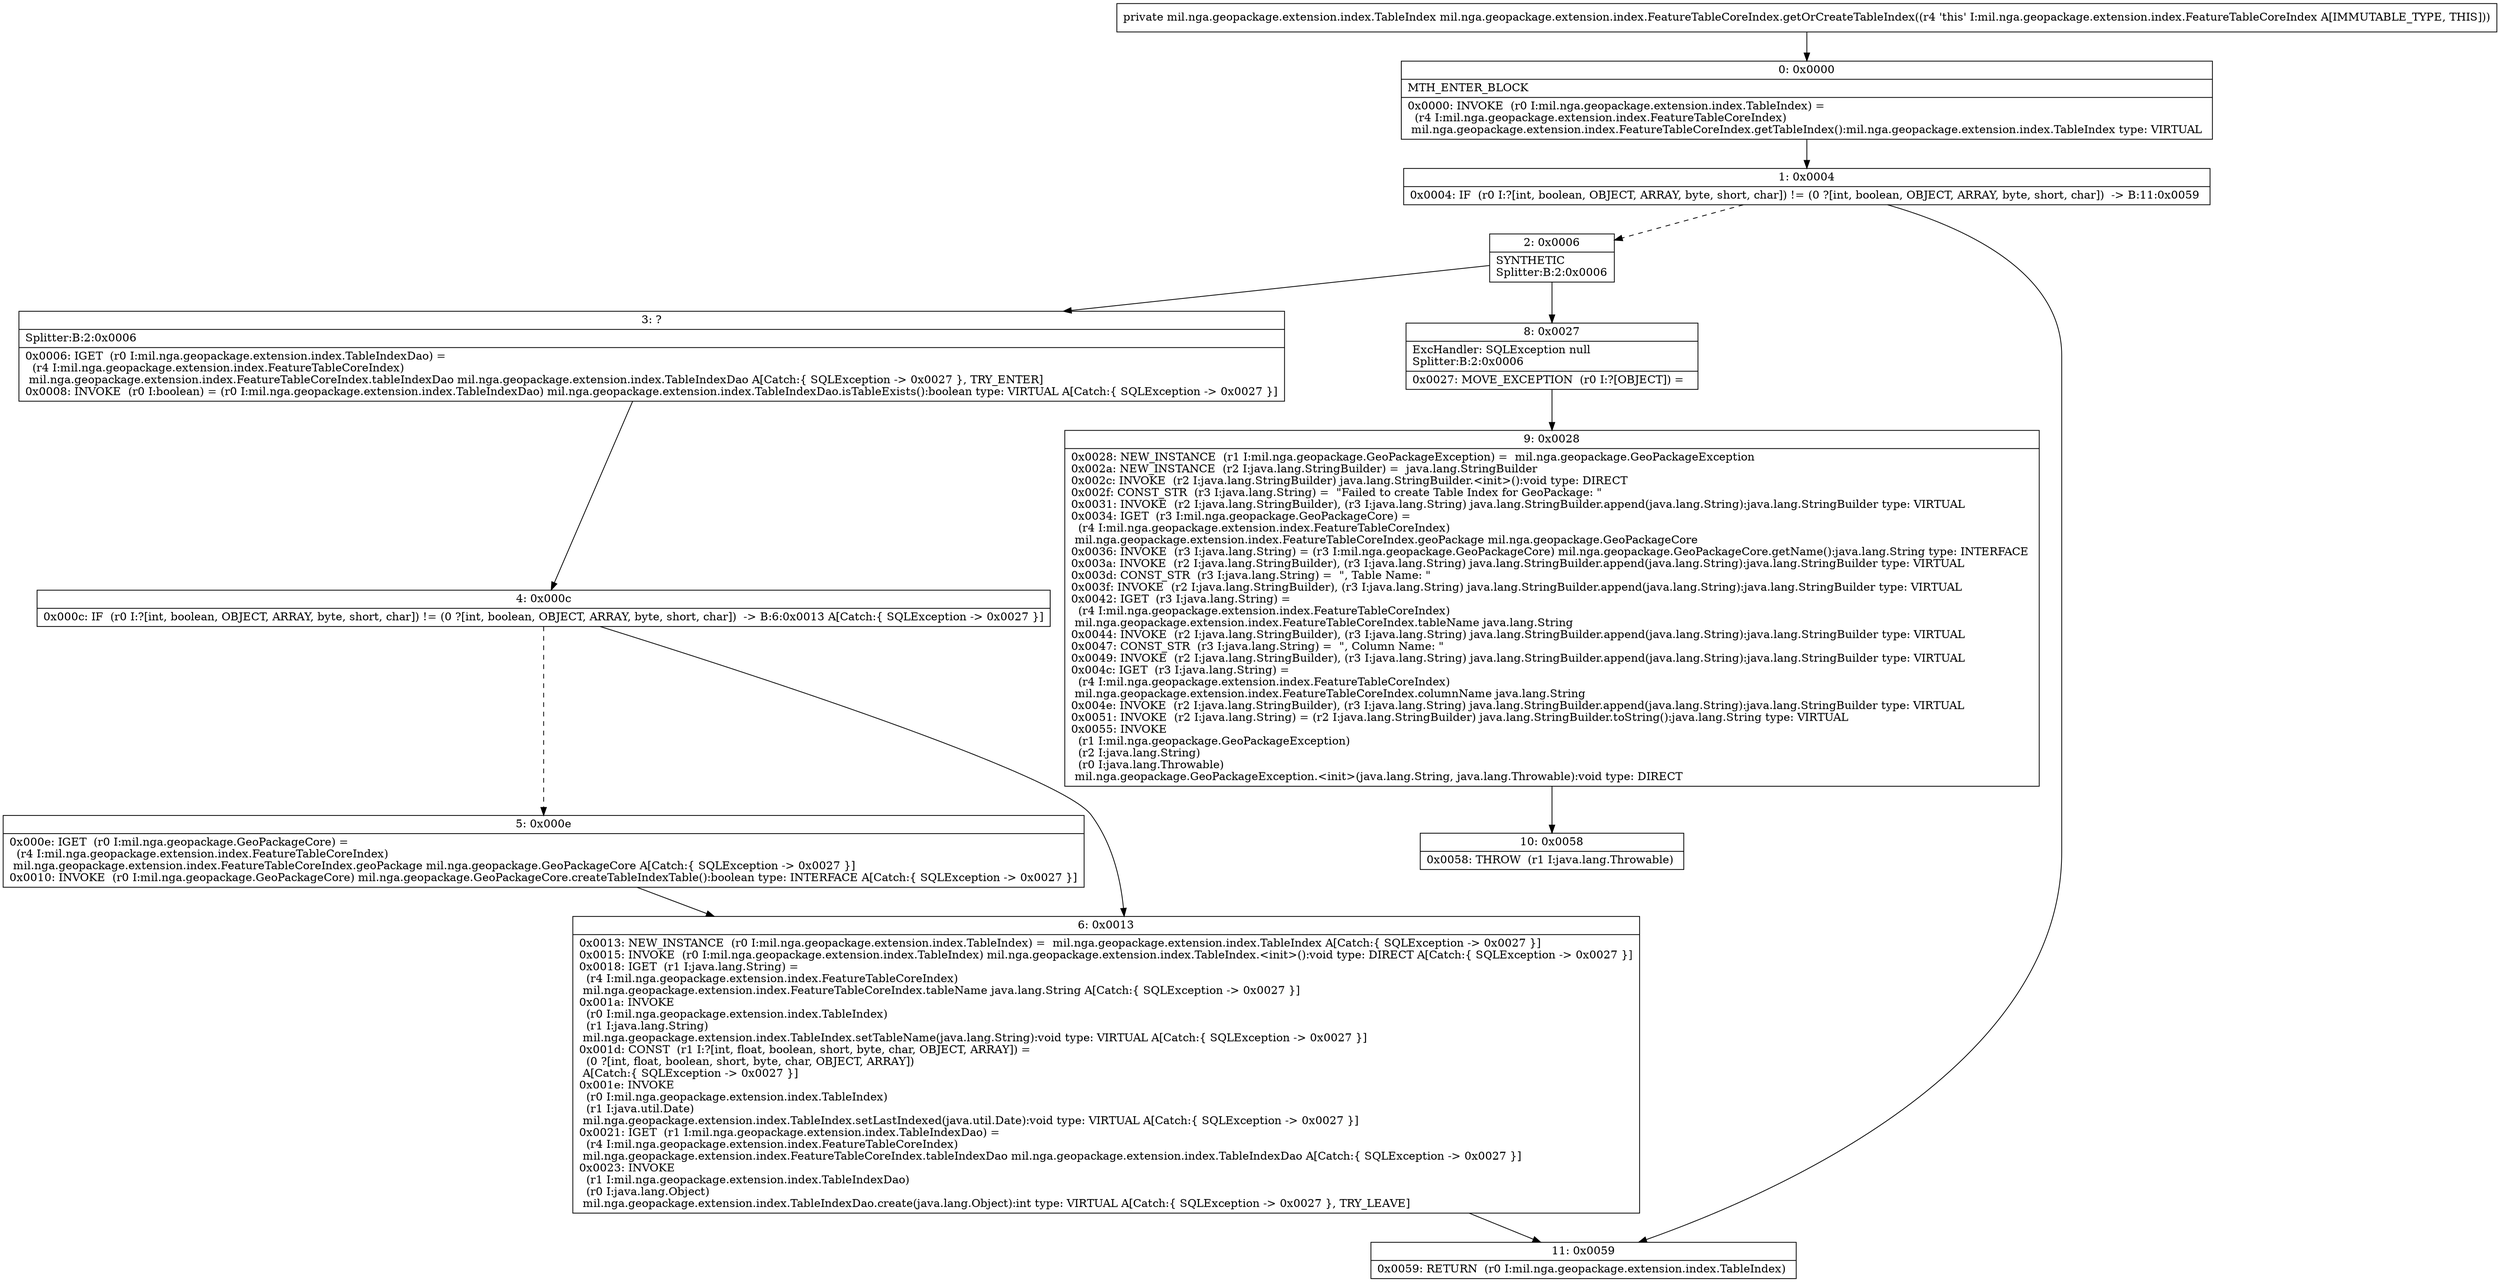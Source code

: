 digraph "CFG formil.nga.geopackage.extension.index.FeatureTableCoreIndex.getOrCreateTableIndex()Lmil\/nga\/geopackage\/extension\/index\/TableIndex;" {
Node_0 [shape=record,label="{0\:\ 0x0000|MTH_ENTER_BLOCK\l|0x0000: INVOKE  (r0 I:mil.nga.geopackage.extension.index.TableIndex) = \l  (r4 I:mil.nga.geopackage.extension.index.FeatureTableCoreIndex)\l mil.nga.geopackage.extension.index.FeatureTableCoreIndex.getTableIndex():mil.nga.geopackage.extension.index.TableIndex type: VIRTUAL \l}"];
Node_1 [shape=record,label="{1\:\ 0x0004|0x0004: IF  (r0 I:?[int, boolean, OBJECT, ARRAY, byte, short, char]) != (0 ?[int, boolean, OBJECT, ARRAY, byte, short, char])  \-\> B:11:0x0059 \l}"];
Node_2 [shape=record,label="{2\:\ 0x0006|SYNTHETIC\lSplitter:B:2:0x0006\l}"];
Node_3 [shape=record,label="{3\:\ ?|Splitter:B:2:0x0006\l|0x0006: IGET  (r0 I:mil.nga.geopackage.extension.index.TableIndexDao) = \l  (r4 I:mil.nga.geopackage.extension.index.FeatureTableCoreIndex)\l mil.nga.geopackage.extension.index.FeatureTableCoreIndex.tableIndexDao mil.nga.geopackage.extension.index.TableIndexDao A[Catch:\{ SQLException \-\> 0x0027 \}, TRY_ENTER]\l0x0008: INVOKE  (r0 I:boolean) = (r0 I:mil.nga.geopackage.extension.index.TableIndexDao) mil.nga.geopackage.extension.index.TableIndexDao.isTableExists():boolean type: VIRTUAL A[Catch:\{ SQLException \-\> 0x0027 \}]\l}"];
Node_4 [shape=record,label="{4\:\ 0x000c|0x000c: IF  (r0 I:?[int, boolean, OBJECT, ARRAY, byte, short, char]) != (0 ?[int, boolean, OBJECT, ARRAY, byte, short, char])  \-\> B:6:0x0013 A[Catch:\{ SQLException \-\> 0x0027 \}]\l}"];
Node_5 [shape=record,label="{5\:\ 0x000e|0x000e: IGET  (r0 I:mil.nga.geopackage.GeoPackageCore) = \l  (r4 I:mil.nga.geopackage.extension.index.FeatureTableCoreIndex)\l mil.nga.geopackage.extension.index.FeatureTableCoreIndex.geoPackage mil.nga.geopackage.GeoPackageCore A[Catch:\{ SQLException \-\> 0x0027 \}]\l0x0010: INVOKE  (r0 I:mil.nga.geopackage.GeoPackageCore) mil.nga.geopackage.GeoPackageCore.createTableIndexTable():boolean type: INTERFACE A[Catch:\{ SQLException \-\> 0x0027 \}]\l}"];
Node_6 [shape=record,label="{6\:\ 0x0013|0x0013: NEW_INSTANCE  (r0 I:mil.nga.geopackage.extension.index.TableIndex) =  mil.nga.geopackage.extension.index.TableIndex A[Catch:\{ SQLException \-\> 0x0027 \}]\l0x0015: INVOKE  (r0 I:mil.nga.geopackage.extension.index.TableIndex) mil.nga.geopackage.extension.index.TableIndex.\<init\>():void type: DIRECT A[Catch:\{ SQLException \-\> 0x0027 \}]\l0x0018: IGET  (r1 I:java.lang.String) = \l  (r4 I:mil.nga.geopackage.extension.index.FeatureTableCoreIndex)\l mil.nga.geopackage.extension.index.FeatureTableCoreIndex.tableName java.lang.String A[Catch:\{ SQLException \-\> 0x0027 \}]\l0x001a: INVOKE  \l  (r0 I:mil.nga.geopackage.extension.index.TableIndex)\l  (r1 I:java.lang.String)\l mil.nga.geopackage.extension.index.TableIndex.setTableName(java.lang.String):void type: VIRTUAL A[Catch:\{ SQLException \-\> 0x0027 \}]\l0x001d: CONST  (r1 I:?[int, float, boolean, short, byte, char, OBJECT, ARRAY]) = \l  (0 ?[int, float, boolean, short, byte, char, OBJECT, ARRAY])\l A[Catch:\{ SQLException \-\> 0x0027 \}]\l0x001e: INVOKE  \l  (r0 I:mil.nga.geopackage.extension.index.TableIndex)\l  (r1 I:java.util.Date)\l mil.nga.geopackage.extension.index.TableIndex.setLastIndexed(java.util.Date):void type: VIRTUAL A[Catch:\{ SQLException \-\> 0x0027 \}]\l0x0021: IGET  (r1 I:mil.nga.geopackage.extension.index.TableIndexDao) = \l  (r4 I:mil.nga.geopackage.extension.index.FeatureTableCoreIndex)\l mil.nga.geopackage.extension.index.FeatureTableCoreIndex.tableIndexDao mil.nga.geopackage.extension.index.TableIndexDao A[Catch:\{ SQLException \-\> 0x0027 \}]\l0x0023: INVOKE  \l  (r1 I:mil.nga.geopackage.extension.index.TableIndexDao)\l  (r0 I:java.lang.Object)\l mil.nga.geopackage.extension.index.TableIndexDao.create(java.lang.Object):int type: VIRTUAL A[Catch:\{ SQLException \-\> 0x0027 \}, TRY_LEAVE]\l}"];
Node_8 [shape=record,label="{8\:\ 0x0027|ExcHandler: SQLException null\lSplitter:B:2:0x0006\l|0x0027: MOVE_EXCEPTION  (r0 I:?[OBJECT]) =  \l}"];
Node_9 [shape=record,label="{9\:\ 0x0028|0x0028: NEW_INSTANCE  (r1 I:mil.nga.geopackage.GeoPackageException) =  mil.nga.geopackage.GeoPackageException \l0x002a: NEW_INSTANCE  (r2 I:java.lang.StringBuilder) =  java.lang.StringBuilder \l0x002c: INVOKE  (r2 I:java.lang.StringBuilder) java.lang.StringBuilder.\<init\>():void type: DIRECT \l0x002f: CONST_STR  (r3 I:java.lang.String) =  \"Failed to create Table Index for GeoPackage: \" \l0x0031: INVOKE  (r2 I:java.lang.StringBuilder), (r3 I:java.lang.String) java.lang.StringBuilder.append(java.lang.String):java.lang.StringBuilder type: VIRTUAL \l0x0034: IGET  (r3 I:mil.nga.geopackage.GeoPackageCore) = \l  (r4 I:mil.nga.geopackage.extension.index.FeatureTableCoreIndex)\l mil.nga.geopackage.extension.index.FeatureTableCoreIndex.geoPackage mil.nga.geopackage.GeoPackageCore \l0x0036: INVOKE  (r3 I:java.lang.String) = (r3 I:mil.nga.geopackage.GeoPackageCore) mil.nga.geopackage.GeoPackageCore.getName():java.lang.String type: INTERFACE \l0x003a: INVOKE  (r2 I:java.lang.StringBuilder), (r3 I:java.lang.String) java.lang.StringBuilder.append(java.lang.String):java.lang.StringBuilder type: VIRTUAL \l0x003d: CONST_STR  (r3 I:java.lang.String) =  \", Table Name: \" \l0x003f: INVOKE  (r2 I:java.lang.StringBuilder), (r3 I:java.lang.String) java.lang.StringBuilder.append(java.lang.String):java.lang.StringBuilder type: VIRTUAL \l0x0042: IGET  (r3 I:java.lang.String) = \l  (r4 I:mil.nga.geopackage.extension.index.FeatureTableCoreIndex)\l mil.nga.geopackage.extension.index.FeatureTableCoreIndex.tableName java.lang.String \l0x0044: INVOKE  (r2 I:java.lang.StringBuilder), (r3 I:java.lang.String) java.lang.StringBuilder.append(java.lang.String):java.lang.StringBuilder type: VIRTUAL \l0x0047: CONST_STR  (r3 I:java.lang.String) =  \", Column Name: \" \l0x0049: INVOKE  (r2 I:java.lang.StringBuilder), (r3 I:java.lang.String) java.lang.StringBuilder.append(java.lang.String):java.lang.StringBuilder type: VIRTUAL \l0x004c: IGET  (r3 I:java.lang.String) = \l  (r4 I:mil.nga.geopackage.extension.index.FeatureTableCoreIndex)\l mil.nga.geopackage.extension.index.FeatureTableCoreIndex.columnName java.lang.String \l0x004e: INVOKE  (r2 I:java.lang.StringBuilder), (r3 I:java.lang.String) java.lang.StringBuilder.append(java.lang.String):java.lang.StringBuilder type: VIRTUAL \l0x0051: INVOKE  (r2 I:java.lang.String) = (r2 I:java.lang.StringBuilder) java.lang.StringBuilder.toString():java.lang.String type: VIRTUAL \l0x0055: INVOKE  \l  (r1 I:mil.nga.geopackage.GeoPackageException)\l  (r2 I:java.lang.String)\l  (r0 I:java.lang.Throwable)\l mil.nga.geopackage.GeoPackageException.\<init\>(java.lang.String, java.lang.Throwable):void type: DIRECT \l}"];
Node_10 [shape=record,label="{10\:\ 0x0058|0x0058: THROW  (r1 I:java.lang.Throwable) \l}"];
Node_11 [shape=record,label="{11\:\ 0x0059|0x0059: RETURN  (r0 I:mil.nga.geopackage.extension.index.TableIndex) \l}"];
MethodNode[shape=record,label="{private mil.nga.geopackage.extension.index.TableIndex mil.nga.geopackage.extension.index.FeatureTableCoreIndex.getOrCreateTableIndex((r4 'this' I:mil.nga.geopackage.extension.index.FeatureTableCoreIndex A[IMMUTABLE_TYPE, THIS])) }"];
MethodNode -> Node_0;
Node_0 -> Node_1;
Node_1 -> Node_2[style=dashed];
Node_1 -> Node_11;
Node_2 -> Node_3;
Node_2 -> Node_8;
Node_3 -> Node_4;
Node_4 -> Node_5[style=dashed];
Node_4 -> Node_6;
Node_5 -> Node_6;
Node_6 -> Node_11;
Node_8 -> Node_9;
Node_9 -> Node_10;
}

